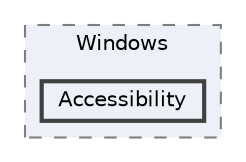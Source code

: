 digraph "Accessibility"
{
 // INTERACTIVE_SVG=YES
 // LATEX_PDF_SIZE
  bgcolor="transparent";
  edge [fontname=Helvetica,fontsize=10,labelfontname=Helvetica,labelfontsize=10];
  node [fontname=Helvetica,fontsize=10,shape=box,height=0.2,width=0.4];
  compound=true
  subgraph clusterdir_a181314bd599cf599951421e09b5cda6 {
    graph [ bgcolor="#edf0f7", pencolor="grey50", label="Windows", fontname=Helvetica,fontsize=10 style="filled,dashed", URL="dir_a181314bd599cf599951421e09b5cda6.html",tooltip=""]
  dir_fff4ca75d593ee0d239e1f82abab3f73 [label="Accessibility", fillcolor="#edf0f7", color="grey25", style="filled,bold", URL="dir_fff4ca75d593ee0d239e1f82abab3f73.html",tooltip=""];
  }
}
